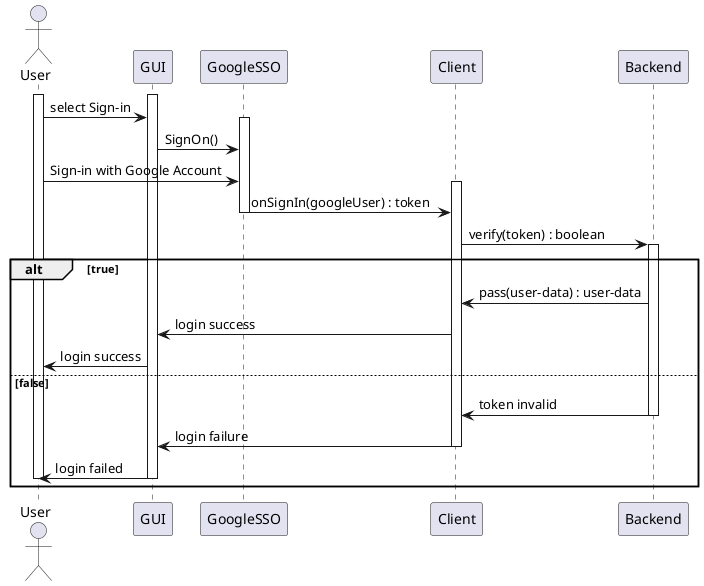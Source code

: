 @startuml
actor User
participant GUI
participant GoogleSSO
participant Client
participant Backend
activate User
activate GUI
User -> GUI: select Sign-in
activate GoogleSSO
GUI -> GoogleSSO: SignOn()
User -> GoogleSSO: Sign-in with Google Account
activate Client
GoogleSSO -> Client: onSignIn(googleUser) : token
deactivate GoogleSSO
Client -> Backend: verify(token) : boolean
alt true
activate Backend
Backend -> Client: pass(user-data) : user-data
Client -> GUI: login success
GUI -> User: login success
else false
Backend -> Client: token invalid
deactivate Backend
Client -> GUI: login failure
deactivate Client
GUI -> User: login failed
deactivate GUI
deactivate User
end
@enduml
